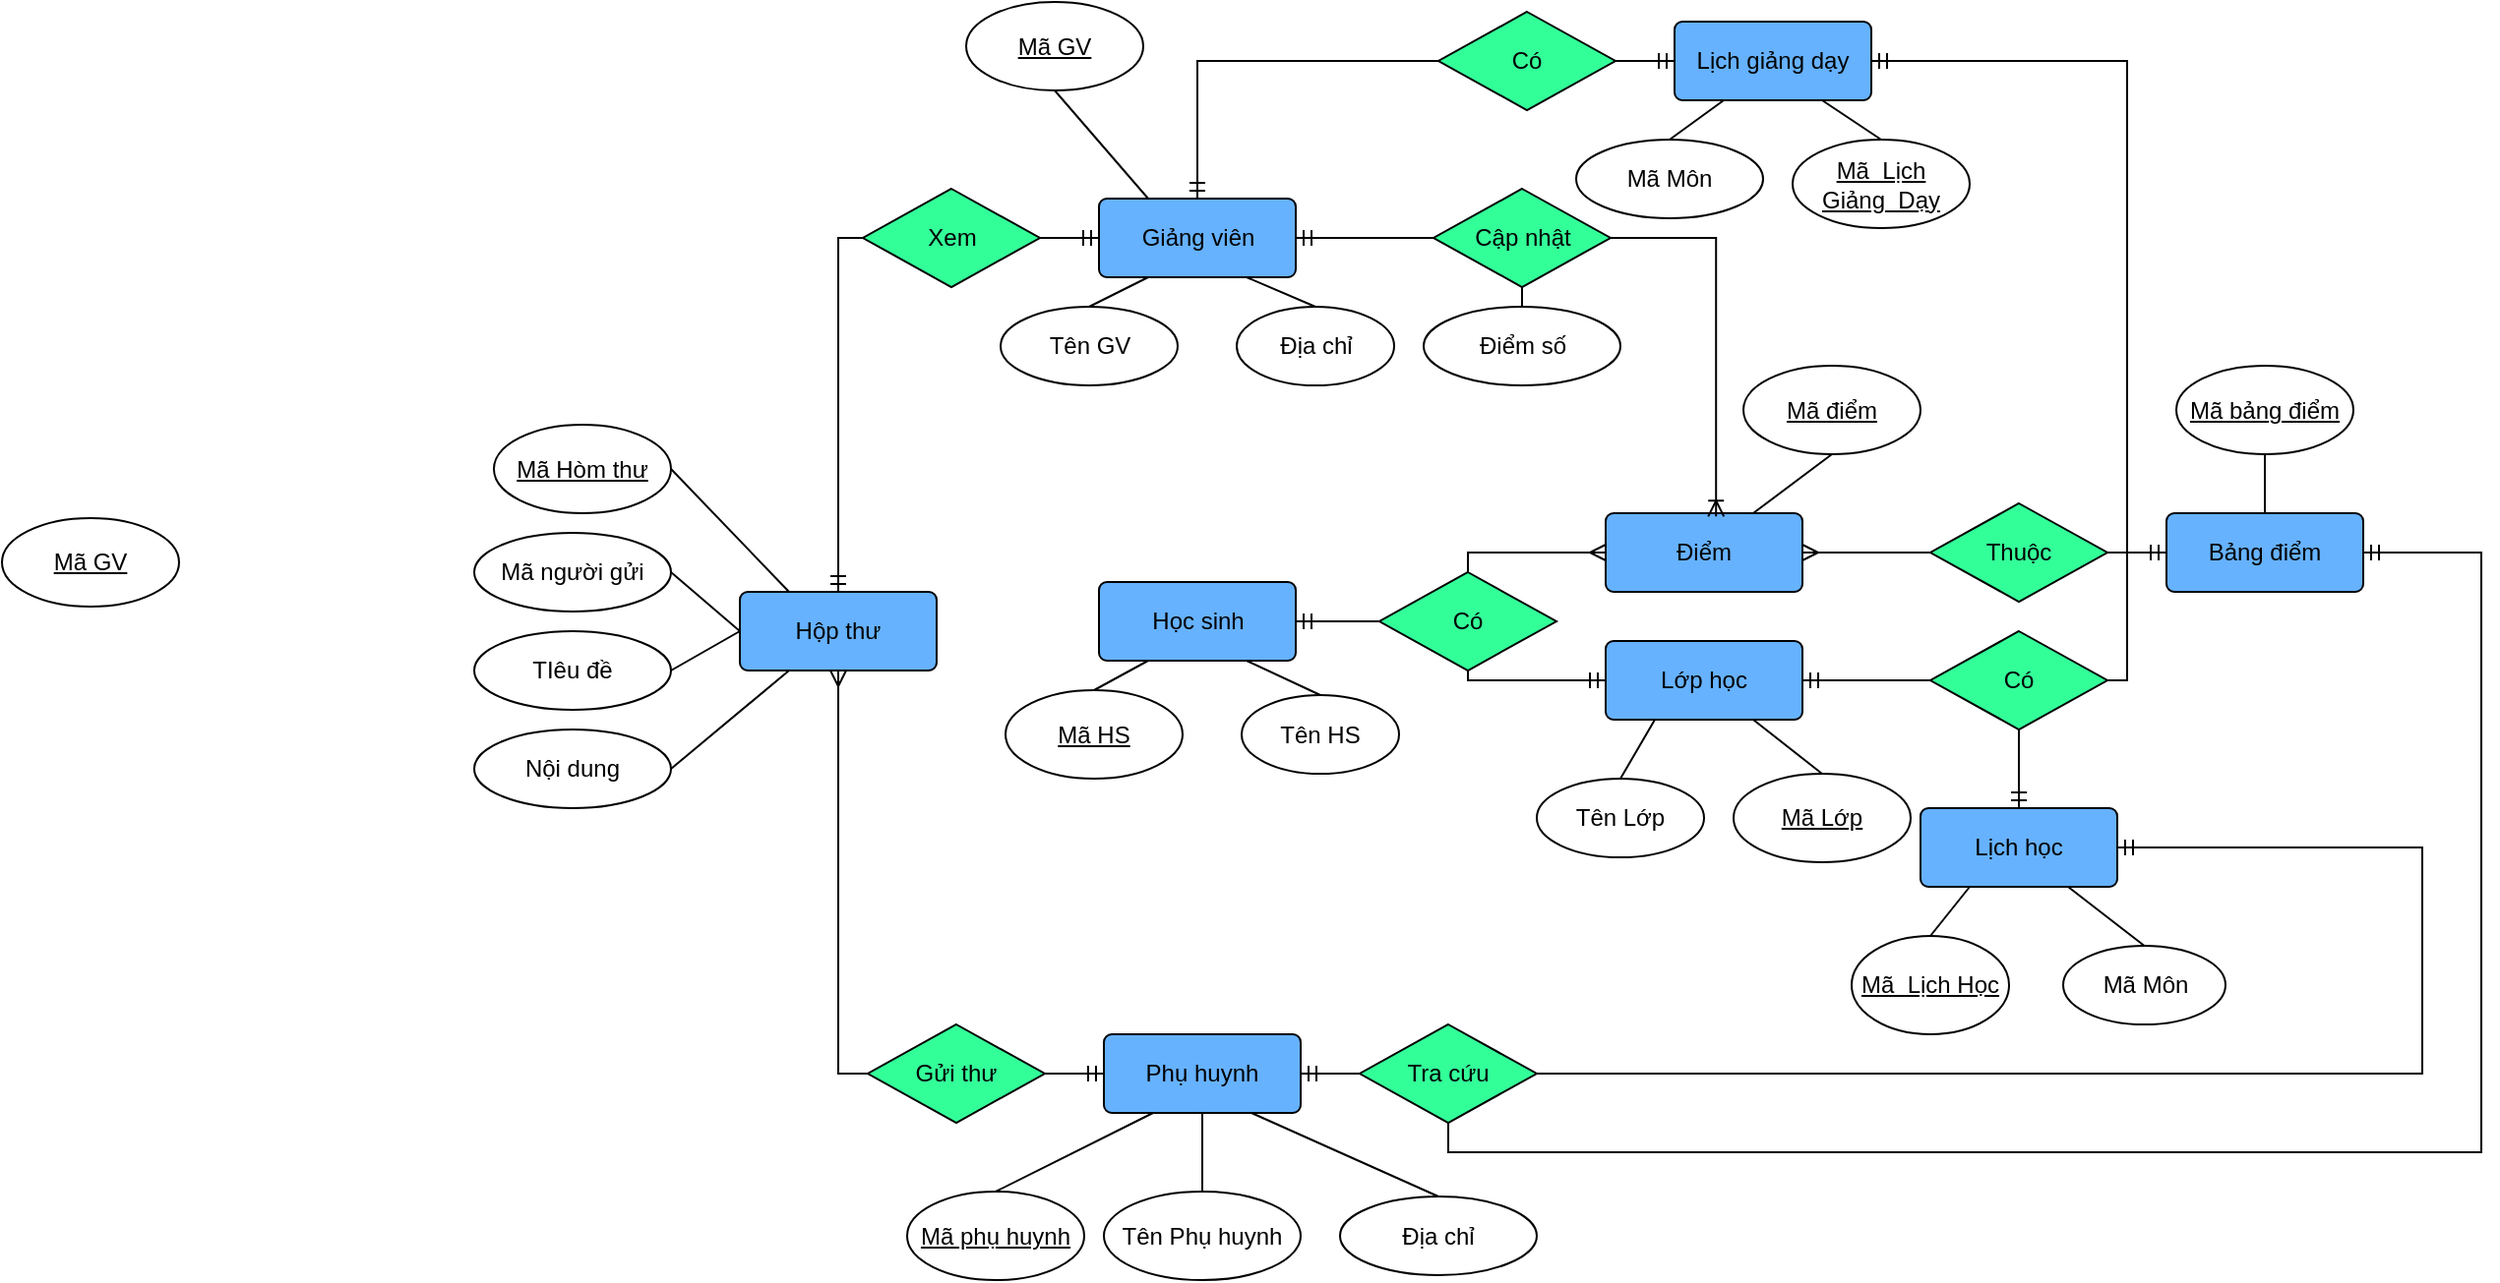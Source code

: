 <mxfile version="18.0.5" type="github">
  <diagram id="R2lEEEUBdFMjLlhIrx00" name="Page-1">
    <mxGraphModel dx="2148" dy="684" grid="1" gridSize="10" guides="1" tooltips="1" connect="1" arrows="1" fold="1" page="1" pageScale="1" pageWidth="850" pageHeight="1100" math="0" shadow="0" extFonts="Permanent Marker^https://fonts.googleapis.com/css?family=Permanent+Marker">
      <root>
        <mxCell id="0" />
        <mxCell id="1" parent="0" />
        <mxCell id="KhSIFXs5D1ar4IrCO--E-1" value="Điểm" style="rounded=1;arcSize=10;whiteSpace=wrap;html=1;align=center;fillColor=#66B2FF;" parent="1" vertex="1">
          <mxGeometry x="375" y="285" width="100" height="40" as="geometry" />
        </mxCell>
        <mxCell id="KhSIFXs5D1ar4IrCO--E-2" value="Phụ huynh" style="rounded=1;arcSize=10;whiteSpace=wrap;html=1;align=center;fillColor=#66B2FF;" parent="1" vertex="1">
          <mxGeometry x="120" y="550" width="100" height="40" as="geometry" />
        </mxCell>
        <mxCell id="KhSIFXs5D1ar4IrCO--E-3" value="Giảng viên" style="rounded=1;arcSize=10;whiteSpace=wrap;html=1;align=center;fillColor=#66B2FF;" parent="1" vertex="1">
          <mxGeometry x="117.5" y="125" width="100" height="40" as="geometry" />
        </mxCell>
        <mxCell id="KhSIFXs5D1ar4IrCO--E-4" value="Học sinh" style="rounded=1;arcSize=10;whiteSpace=wrap;html=1;align=center;fillColor=#66B2FF;" parent="1" vertex="1">
          <mxGeometry x="117.5" y="320" width="100" height="40" as="geometry" />
        </mxCell>
        <mxCell id="KhSIFXs5D1ar4IrCO--E-5" value="Hộp thư" style="rounded=1;arcSize=10;whiteSpace=wrap;html=1;align=center;fillColor=#66B2FF;" parent="1" vertex="1">
          <mxGeometry x="-65" y="325" width="100" height="40" as="geometry" />
        </mxCell>
        <mxCell id="KhSIFXs5D1ar4IrCO--E-6" value="Lớp học" style="rounded=1;arcSize=10;whiteSpace=wrap;html=1;align=center;fillColor=#66B2FF;" parent="1" vertex="1">
          <mxGeometry x="375" y="350" width="100" height="40" as="geometry" />
        </mxCell>
        <mxCell id="KhSIFXs5D1ar4IrCO--E-7" value="Lịch giảng dạy" style="rounded=1;arcSize=10;whiteSpace=wrap;html=1;align=center;fillColor=#66B2FF;" parent="1" vertex="1">
          <mxGeometry x="410" y="35" width="100" height="40" as="geometry" />
        </mxCell>
        <mxCell id="KhSIFXs5D1ar4IrCO--E-8" value="Lịch học" style="rounded=1;arcSize=10;whiteSpace=wrap;html=1;align=center;fillColor=#66B2FF;" parent="1" vertex="1">
          <mxGeometry x="535" y="435" width="100" height="40" as="geometry" />
        </mxCell>
        <mxCell id="KhSIFXs5D1ar4IrCO--E-9" value="Bảng điểm" style="rounded=1;arcSize=10;whiteSpace=wrap;html=1;align=center;fillColor=#66B2FF;" parent="1" vertex="1">
          <mxGeometry x="660" y="285" width="100" height="40" as="geometry" />
        </mxCell>
        <mxCell id="KhSIFXs5D1ar4IrCO--E-17" value="Có" style="shape=rhombus;perimeter=rhombusPerimeter;whiteSpace=wrap;html=1;align=center;fillColor=#33FF99;" parent="1" vertex="1">
          <mxGeometry x="290" y="30" width="90" height="50" as="geometry" />
        </mxCell>
        <mxCell id="KhSIFXs5D1ar4IrCO--E-18" value="" style="edgeStyle=entityRelationEdgeStyle;fontSize=12;html=1;endArrow=ERmandOne;rounded=0;entryX=0;entryY=0.5;entryDx=0;entryDy=0;" parent="1" target="KhSIFXs5D1ar4IrCO--E-7" edge="1">
          <mxGeometry width="100" height="100" relative="1" as="geometry">
            <mxPoint x="380" y="55" as="sourcePoint" />
            <mxPoint x="440" y="185" as="targetPoint" />
          </mxGeometry>
        </mxCell>
        <mxCell id="KhSIFXs5D1ar4IrCO--E-19" value="" style="edgeStyle=orthogonalEdgeStyle;fontSize=12;html=1;endArrow=ERmandOne;rounded=0;entryX=0.5;entryY=0;entryDx=0;entryDy=0;exitX=0;exitY=0.5;exitDx=0;exitDy=0;" parent="1" source="KhSIFXs5D1ar4IrCO--E-17" target="KhSIFXs5D1ar4IrCO--E-3" edge="1">
          <mxGeometry width="100" height="100" relative="1" as="geometry">
            <mxPoint x="260" y="55" as="sourcePoint" />
            <mxPoint x="220" y="55" as="targetPoint" />
          </mxGeometry>
        </mxCell>
        <mxCell id="KhSIFXs5D1ar4IrCO--E-20" value="Có" style="shape=rhombus;perimeter=rhombusPerimeter;whiteSpace=wrap;html=1;align=center;fillColor=#33FF99;" parent="1" vertex="1">
          <mxGeometry x="260" y="315" width="90" height="50" as="geometry" />
        </mxCell>
        <mxCell id="KhSIFXs5D1ar4IrCO--E-22" value="" style="edgeStyle=entityRelationEdgeStyle;fontSize=12;html=1;endArrow=ERmandOne;rounded=0;entryX=1;entryY=0.5;entryDx=0;entryDy=0;exitX=0;exitY=0.5;exitDx=0;exitDy=0;" parent="1" source="KhSIFXs5D1ar4IrCO--E-20" target="KhSIFXs5D1ar4IrCO--E-4" edge="1">
          <mxGeometry width="100" height="100" relative="1" as="geometry">
            <mxPoint x="135" y="540" as="sourcePoint" />
            <mxPoint x="235" y="440" as="targetPoint" />
          </mxGeometry>
        </mxCell>
        <mxCell id="KhSIFXs5D1ar4IrCO--E-23" value="" style="fontSize=12;html=1;endArrow=ERmany;rounded=0;entryX=0;entryY=0.5;entryDx=0;entryDy=0;exitX=0.5;exitY=0;exitDx=0;exitDy=0;edgeStyle=orthogonalEdgeStyle;" parent="1" source="KhSIFXs5D1ar4IrCO--E-20" target="KhSIFXs5D1ar4IrCO--E-1" edge="1">
          <mxGeometry width="100" height="100" relative="1" as="geometry">
            <mxPoint x="295" y="342.5" as="sourcePoint" />
            <mxPoint x="330" y="287.5" as="targetPoint" />
          </mxGeometry>
        </mxCell>
        <mxCell id="KhSIFXs5D1ar4IrCO--E-24" value="" style="edgeStyle=orthogonalEdgeStyle;fontSize=12;html=1;endArrow=ERmandOne;rounded=0;entryX=0;entryY=0.5;entryDx=0;entryDy=0;exitX=0.5;exitY=1;exitDx=0;exitDy=0;" parent="1" source="KhSIFXs5D1ar4IrCO--E-20" target="KhSIFXs5D1ar4IrCO--E-6" edge="1">
          <mxGeometry width="100" height="100" relative="1" as="geometry">
            <mxPoint x="105" y="622.5" as="sourcePoint" />
            <mxPoint x="370" y="382.5" as="targetPoint" />
            <Array as="points">
              <mxPoint x="305" y="370" />
            </Array>
          </mxGeometry>
        </mxCell>
        <mxCell id="KhSIFXs5D1ar4IrCO--E-28" value="Thuộc" style="shape=rhombus;perimeter=rhombusPerimeter;whiteSpace=wrap;html=1;align=center;fillColor=#33FF99;" parent="1" vertex="1">
          <mxGeometry x="540" y="280" width="90" height="50" as="geometry" />
        </mxCell>
        <mxCell id="KhSIFXs5D1ar4IrCO--E-30" value="" style="edgeStyle=entityRelationEdgeStyle;fontSize=12;html=1;endArrow=ERmany;rounded=0;exitX=0;exitY=0.5;exitDx=0;exitDy=0;entryX=1;entryY=0.5;entryDx=0;entryDy=0;" parent="1" source="KhSIFXs5D1ar4IrCO--E-28" target="KhSIFXs5D1ar4IrCO--E-1" edge="1">
          <mxGeometry width="100" height="100" relative="1" as="geometry">
            <mxPoint x="530" y="295" as="sourcePoint" />
            <mxPoint x="540" y="235" as="targetPoint" />
          </mxGeometry>
        </mxCell>
        <mxCell id="KhSIFXs5D1ar4IrCO--E-32" value="" style="edgeStyle=entityRelationEdgeStyle;fontSize=12;html=1;endArrow=ERmandOne;rounded=0;entryX=0;entryY=0.5;entryDx=0;entryDy=0;" parent="1" target="KhSIFXs5D1ar4IrCO--E-9" edge="1">
          <mxGeometry width="100" height="100" relative="1" as="geometry">
            <mxPoint x="630" y="305" as="sourcePoint" />
            <mxPoint x="690" y="245" as="targetPoint" />
          </mxGeometry>
        </mxCell>
        <mxCell id="KhSIFXs5D1ar4IrCO--E-33" value="Tra cứu" style="shape=rhombus;perimeter=rhombusPerimeter;whiteSpace=wrap;html=1;align=center;fillColor=#33FF99;" parent="1" vertex="1">
          <mxGeometry x="250" y="545" width="90" height="50" as="geometry" />
        </mxCell>
        <mxCell id="KhSIFXs5D1ar4IrCO--E-34" value="" style="edgeStyle=entityRelationEdgeStyle;fontSize=12;html=1;endArrow=ERmandOne;rounded=0;entryX=1;entryY=0.5;entryDx=0;entryDy=0;exitX=0;exitY=0.5;exitDx=0;exitDy=0;" parent="1" source="KhSIFXs5D1ar4IrCO--E-33" target="KhSIFXs5D1ar4IrCO--E-2" edge="1">
          <mxGeometry width="100" height="100" relative="1" as="geometry">
            <mxPoint x="260" y="510" as="sourcePoint" />
            <mxPoint x="230" y="510" as="targetPoint" />
          </mxGeometry>
        </mxCell>
        <mxCell id="KhSIFXs5D1ar4IrCO--E-35" value="" style="edgeStyle=orthogonalEdgeStyle;fontSize=12;html=1;endArrow=ERmandOne;rounded=0;exitX=0.5;exitY=1;exitDx=0;exitDy=0;entryX=1;entryY=0.5;entryDx=0;entryDy=0;" parent="1" source="KhSIFXs5D1ar4IrCO--E-33" target="KhSIFXs5D1ar4IrCO--E-9" edge="1">
          <mxGeometry width="100" height="100" relative="1" as="geometry">
            <mxPoint x="550" y="275" as="sourcePoint" />
            <mxPoint x="720" y="265" as="targetPoint" />
            <Array as="points">
              <mxPoint x="295" y="610" />
              <mxPoint x="820" y="610" />
              <mxPoint x="820" y="305" />
            </Array>
          </mxGeometry>
        </mxCell>
        <mxCell id="KhSIFXs5D1ar4IrCO--E-36" value="" style="edgeStyle=orthogonalEdgeStyle;fontSize=12;html=1;endArrow=ERmandOne;rounded=0;entryX=1;entryY=0.5;entryDx=0;entryDy=0;exitX=1;exitY=0.5;exitDx=0;exitDy=0;" parent="1" source="KhSIFXs5D1ar4IrCO--E-33" target="KhSIFXs5D1ar4IrCO--E-8" edge="1">
          <mxGeometry width="100" height="100" relative="1" as="geometry">
            <mxPoint x="295" y="550" as="sourcePoint" />
            <mxPoint x="570" y="490" as="targetPoint" />
            <Array as="points">
              <mxPoint x="790" y="570" />
              <mxPoint x="790" y="455" />
            </Array>
          </mxGeometry>
        </mxCell>
        <mxCell id="KhSIFXs5D1ar4IrCO--E-37" value="Xem" style="shape=rhombus;perimeter=rhombusPerimeter;whiteSpace=wrap;html=1;align=center;fillColor=#33FF99;" parent="1" vertex="1">
          <mxGeometry x="-2.5" y="120" width="90" height="50" as="geometry" />
        </mxCell>
        <mxCell id="KhSIFXs5D1ar4IrCO--E-38" value="Gửi thư" style="shape=rhombus;perimeter=rhombusPerimeter;whiteSpace=wrap;html=1;align=center;fillColor=#33FF99;" parent="1" vertex="1">
          <mxGeometry y="545" width="90" height="50" as="geometry" />
        </mxCell>
        <mxCell id="KhSIFXs5D1ar4IrCO--E-39" value="" style="edgeStyle=entityRelationEdgeStyle;fontSize=12;html=1;endArrow=ERmandOne;rounded=0;exitX=1;exitY=0.5;exitDx=0;exitDy=0;" parent="1" source="KhSIFXs5D1ar4IrCO--E-37" edge="1">
          <mxGeometry width="100" height="100" relative="1" as="geometry">
            <mxPoint x="97.5" y="145" as="sourcePoint" />
            <mxPoint x="117.5" y="145" as="targetPoint" />
          </mxGeometry>
        </mxCell>
        <mxCell id="KhSIFXs5D1ar4IrCO--E-40" value="" style="edgeStyle=entityRelationEdgeStyle;fontSize=12;html=1;endArrow=ERmandOne;rounded=0;entryX=0;entryY=0.5;entryDx=0;entryDy=0;exitX=1;exitY=0.5;exitDx=0;exitDy=0;" parent="1" source="KhSIFXs5D1ar4IrCO--E-38" target="KhSIFXs5D1ar4IrCO--E-2" edge="1">
          <mxGeometry width="100" height="100" relative="1" as="geometry">
            <mxPoint x="-80" y="790" as="sourcePoint" />
            <mxPoint x="20" y="690" as="targetPoint" />
          </mxGeometry>
        </mxCell>
        <mxCell id="KhSIFXs5D1ar4IrCO--E-41" value="" style="edgeStyle=orthogonalEdgeStyle;fontSize=12;html=1;endArrow=ERmany;rounded=0;entryX=0.5;entryY=1;entryDx=0;entryDy=0;exitX=0;exitY=0.5;exitDx=0;exitDy=0;" parent="1" source="KhSIFXs5D1ar4IrCO--E-38" target="KhSIFXs5D1ar4IrCO--E-5" edge="1">
          <mxGeometry width="100" height="100" relative="1" as="geometry">
            <mxPoint x="-50" y="810" as="sourcePoint" />
            <mxPoint x="50" y="710" as="targetPoint" />
          </mxGeometry>
        </mxCell>
        <mxCell id="KhSIFXs5D1ar4IrCO--E-42" value="" style="edgeStyle=orthogonalEdgeStyle;fontSize=12;html=1;endArrow=ERmandOne;rounded=0;entryX=0.5;entryY=0;entryDx=0;entryDy=0;exitX=0;exitY=0.5;exitDx=0;exitDy=0;" parent="1" source="KhSIFXs5D1ar4IrCO--E-37" target="KhSIFXs5D1ar4IrCO--E-5" edge="1">
          <mxGeometry width="100" height="100" relative="1" as="geometry">
            <mxPoint x="-170" y="240" as="sourcePoint" />
            <mxPoint x="-70" y="140" as="targetPoint" />
          </mxGeometry>
        </mxCell>
        <mxCell id="KhSIFXs5D1ar4IrCO--E-43" value="Cập nhật" style="shape=rhombus;perimeter=rhombusPerimeter;whiteSpace=wrap;html=1;align=center;fillColor=#33FF99;" parent="1" vertex="1">
          <mxGeometry x="287.5" y="120" width="90" height="50" as="geometry" />
        </mxCell>
        <mxCell id="KhSIFXs5D1ar4IrCO--E-44" value="" style="edgeStyle=entityRelationEdgeStyle;fontSize=12;html=1;endArrow=ERmandOne;rounded=0;entryX=1;entryY=0.5;entryDx=0;entryDy=0;exitX=0;exitY=0.5;exitDx=0;exitDy=0;" parent="1" source="KhSIFXs5D1ar4IrCO--E-43" target="KhSIFXs5D1ar4IrCO--E-3" edge="1">
          <mxGeometry width="100" height="100" relative="1" as="geometry">
            <mxPoint x="257.5" y="145" as="sourcePoint" />
            <mxPoint x="567.5" y="150" as="targetPoint" />
          </mxGeometry>
        </mxCell>
        <mxCell id="KhSIFXs5D1ar4IrCO--E-45" value="" style="edgeStyle=orthogonalEdgeStyle;fontSize=12;html=1;endArrow=ERoneToMany;rounded=0;exitX=1;exitY=0.5;exitDx=0;exitDy=0;entryX=0.561;entryY=0.042;entryDx=0;entryDy=0;entryPerimeter=0;" parent="1" source="KhSIFXs5D1ar4IrCO--E-43" target="KhSIFXs5D1ar4IrCO--E-1" edge="1">
          <mxGeometry width="100" height="100" relative="1" as="geometry">
            <mxPoint x="500" y="220" as="sourcePoint" />
            <mxPoint x="600" y="120" as="targetPoint" />
          </mxGeometry>
        </mxCell>
        <mxCell id="ePOtAiBUWgzQDEc9RO8Q-2" value="Mã GV" style="ellipse;whiteSpace=wrap;html=1;align=center;fontStyle=4;" parent="1" vertex="1">
          <mxGeometry x="50" y="25" width="90" height="45" as="geometry" />
        </mxCell>
        <mxCell id="ePOtAiBUWgzQDEc9RO8Q-3" value="Tên Phụ huynh&lt;span style=&quot;color: rgba(0, 0, 0, 0); font-family: monospace; font-size: 0px; text-align: start;&quot;&gt;%3CmxGraphModel%3E%3Croot%3E%3CmxCell%20id%3D%220%22%2F%3E%3CmxCell%20id%3D%221%22%20parent%3D%220%22%2F%3E%3CmxCell%20id%3D%222%22%20value%3D%22M%C3%A3%20GV%22%20style%3D%22ellipse%3BwhiteSpace%3Dwrap%3Bhtml%3D1%3Balign%3Dcenter%3BfontStyle%3D4%3B%22%20vertex%3D%221%22%20parent%3D%221%22%3E%3CmxGeometry%20x%3D%2240%22%20y%3D%2215%22%20width%3D%2290%22%20height%3D%2245%22%20as%3D%22geometry%22%2F%3E%3C%2FmxCell%3E%3C%2Froot%3E%3C%2FmxGraphModel&lt;/span&gt;" style="ellipse;whiteSpace=wrap;html=1;align=center;" parent="1" vertex="1">
          <mxGeometry x="120" y="630" width="100" height="45" as="geometry" />
        </mxCell>
        <mxCell id="ePOtAiBUWgzQDEc9RO8Q-4" value="Mã phụ huynh" style="ellipse;whiteSpace=wrap;html=1;align=center;fontStyle=4;" parent="1" vertex="1">
          <mxGeometry x="20" y="630" width="90" height="45" as="geometry" />
        </mxCell>
        <mxCell id="ePOtAiBUWgzQDEc9RO8Q-5" value="Tên GV&lt;span style=&quot;color: rgba(0, 0, 0, 0); font-family: monospace; font-size: 0px; text-align: start;&quot;&gt;%3CmxGraphModel%3E%3Croot%3E%3CmxCell%20id%3D%220%22%2F%3E%3CmxCell%20id%3D%221%22%20parent%3D%220%22%2F%3E%3CmxCell%20id%3D%222%22%20value%3D%22M%C3%A3%20GV%22%20style%3D%22ellipse%3BwhiteSpace%3Dwrap%3Bhtml%3D1%3Balign%3Dcenter%3BfontStyle%3D4%3B%22%20vertex%3D%221%22%20parent%3D%221%22%3E%3CmxGeometry%20x%3D%2240%22%20y%3D%2215%22%20width%3D%2290%22%20height%3D%2245%22%20as%3D%22geometry%22%2F%3E%3C%2FmxCell%3E%3C%2Froot%3E%3C%2FmxGraphModel%3E&lt;/span&gt;" style="ellipse;whiteSpace=wrap;html=1;align=center;" parent="1" vertex="1">
          <mxGeometry x="67.5" y="180" width="90" height="40" as="geometry" />
        </mxCell>
        <mxCell id="ePOtAiBUWgzQDEc9RO8Q-6" value="Địa chỉ" style="ellipse;whiteSpace=wrap;html=1;align=center;" parent="1" vertex="1">
          <mxGeometry x="187.5" y="180" width="80" height="40" as="geometry" />
        </mxCell>
        <mxCell id="ePOtAiBUWgzQDEc9RO8Q-7" value="" style="endArrow=none;html=1;rounded=0;exitX=0.5;exitY=1;exitDx=0;exitDy=0;entryX=0.25;entryY=0;entryDx=0;entryDy=0;" parent="1" source="ePOtAiBUWgzQDEc9RO8Q-2" target="KhSIFXs5D1ar4IrCO--E-3" edge="1">
          <mxGeometry relative="1" as="geometry">
            <mxPoint x="-230" y="130" as="sourcePoint" />
            <mxPoint x="-70" y="130" as="targetPoint" />
          </mxGeometry>
        </mxCell>
        <mxCell id="ePOtAiBUWgzQDEc9RO8Q-8" value="" style="endArrow=none;html=1;rounded=0;exitX=0.5;exitY=0;exitDx=0;exitDy=0;entryX=0.25;entryY=1;entryDx=0;entryDy=0;" parent="1" source="ePOtAiBUWgzQDEc9RO8Q-5" target="KhSIFXs5D1ar4IrCO--E-3" edge="1">
          <mxGeometry relative="1" as="geometry">
            <mxPoint x="102.5" y="100" as="sourcePoint" />
            <mxPoint x="152.5" y="135" as="targetPoint" />
          </mxGeometry>
        </mxCell>
        <mxCell id="ePOtAiBUWgzQDEc9RO8Q-9" value="" style="endArrow=none;html=1;rounded=0;exitX=0.5;exitY=0;exitDx=0;exitDy=0;entryX=0.75;entryY=1;entryDx=0;entryDy=0;" parent="1" source="ePOtAiBUWgzQDEc9RO8Q-6" target="KhSIFXs5D1ar4IrCO--E-3" edge="1">
          <mxGeometry relative="1" as="geometry">
            <mxPoint x="122.5" y="200" as="sourcePoint" />
            <mxPoint x="152.5" y="175" as="targetPoint" />
          </mxGeometry>
        </mxCell>
        <mxCell id="ePOtAiBUWgzQDEc9RO8Q-10" value="Mã HS" style="ellipse;whiteSpace=wrap;html=1;align=center;fontStyle=4;" parent="1" vertex="1">
          <mxGeometry x="70" y="375" width="90" height="45" as="geometry" />
        </mxCell>
        <mxCell id="ePOtAiBUWgzQDEc9RO8Q-12" value="Tên HS" style="ellipse;whiteSpace=wrap;html=1;align=center;" parent="1" vertex="1">
          <mxGeometry x="190" y="377.5" width="80" height="40" as="geometry" />
        </mxCell>
        <mxCell id="ePOtAiBUWgzQDEc9RO8Q-15" value="" style="endArrow=none;html=1;rounded=0;entryX=0.25;entryY=1;entryDx=0;entryDy=0;exitX=0.5;exitY=0;exitDx=0;exitDy=0;" parent="1" source="ePOtAiBUWgzQDEc9RO8Q-10" target="KhSIFXs5D1ar4IrCO--E-4" edge="1">
          <mxGeometry width="50" height="50" relative="1" as="geometry">
            <mxPoint x="20" y="620" as="sourcePoint" />
            <mxPoint x="70" y="570" as="targetPoint" />
          </mxGeometry>
        </mxCell>
        <mxCell id="ePOtAiBUWgzQDEc9RO8Q-16" value="" style="endArrow=none;html=1;rounded=0;entryX=0.75;entryY=1;entryDx=0;entryDy=0;exitX=0.5;exitY=0;exitDx=0;exitDy=0;" parent="1" source="ePOtAiBUWgzQDEc9RO8Q-12" target="KhSIFXs5D1ar4IrCO--E-4" edge="1">
          <mxGeometry width="50" height="50" relative="1" as="geometry">
            <mxPoint x="105" y="482.5" as="sourcePoint" />
            <mxPoint x="165" y="440" as="targetPoint" />
          </mxGeometry>
        </mxCell>
        <mxCell id="ePOtAiBUWgzQDEc9RO8Q-18" value="Mã GV" style="ellipse;whiteSpace=wrap;html=1;align=center;fontStyle=4;" parent="1" vertex="1">
          <mxGeometry x="-440" y="287.5" width="90" height="45" as="geometry" />
        </mxCell>
        <mxCell id="ePOtAiBUWgzQDEc9RO8Q-19" value="Địa chỉ" style="ellipse;whiteSpace=wrap;html=1;align=center;" parent="1" vertex="1">
          <mxGeometry x="240" y="632.5" width="100" height="40" as="geometry" />
        </mxCell>
        <mxCell id="ePOtAiBUWgzQDEc9RO8Q-20" value="" style="endArrow=none;html=1;rounded=0;entryX=0.75;entryY=1;entryDx=0;entryDy=0;exitX=0.5;exitY=0;exitDx=0;exitDy=0;" parent="1" source="ePOtAiBUWgzQDEc9RO8Q-19" target="KhSIFXs5D1ar4IrCO--E-2" edge="1">
          <mxGeometry width="50" height="50" relative="1" as="geometry">
            <mxPoint x="-20" y="755" as="sourcePoint" />
            <mxPoint x="30" y="705" as="targetPoint" />
          </mxGeometry>
        </mxCell>
        <mxCell id="ePOtAiBUWgzQDEc9RO8Q-21" value="" style="endArrow=none;html=1;rounded=0;entryX=0.5;entryY=1;entryDx=0;entryDy=0;exitX=0.5;exitY=0;exitDx=0;exitDy=0;" parent="1" source="ePOtAiBUWgzQDEc9RO8Q-3" target="KhSIFXs5D1ar4IrCO--E-2" edge="1">
          <mxGeometry width="50" height="50" relative="1" as="geometry">
            <mxPoint x="-140" y="765" as="sourcePoint" />
            <mxPoint x="-90" y="715" as="targetPoint" />
          </mxGeometry>
        </mxCell>
        <mxCell id="ePOtAiBUWgzQDEc9RO8Q-22" value="" style="endArrow=none;html=1;rounded=0;entryX=0.5;entryY=0;entryDx=0;entryDy=0;exitX=0.25;exitY=1;exitDx=0;exitDy=0;" parent="1" source="KhSIFXs5D1ar4IrCO--E-2" target="ePOtAiBUWgzQDEc9RO8Q-4" edge="1">
          <mxGeometry width="50" height="50" relative="1" as="geometry">
            <mxPoint x="-130" y="775" as="sourcePoint" />
            <mxPoint x="-80" y="725" as="targetPoint" />
          </mxGeometry>
        </mxCell>
        <mxCell id="ePOtAiBUWgzQDEc9RO8Q-23" value="Nội dung" style="ellipse;whiteSpace=wrap;html=1;align=center;" parent="1" vertex="1">
          <mxGeometry x="-200" y="395" width="100" height="40" as="geometry" />
        </mxCell>
        <mxCell id="ePOtAiBUWgzQDEc9RO8Q-24" value="TIêu đề" style="ellipse;whiteSpace=wrap;html=1;align=center;" parent="1" vertex="1">
          <mxGeometry x="-200" y="345" width="100" height="40" as="geometry" />
        </mxCell>
        <mxCell id="ePOtAiBUWgzQDEc9RO8Q-25" value="Mã người gửi" style="ellipse;whiteSpace=wrap;html=1;align=center;" parent="1" vertex="1">
          <mxGeometry x="-200" y="295" width="100" height="40" as="geometry" />
        </mxCell>
        <mxCell id="ePOtAiBUWgzQDEc9RO8Q-26" value="Mã Hòm thư" style="ellipse;whiteSpace=wrap;html=1;align=center;fontStyle=4;" parent="1" vertex="1">
          <mxGeometry x="-190" y="240" width="90" height="45" as="geometry" />
        </mxCell>
        <mxCell id="ePOtAiBUWgzQDEc9RO8Q-27" value="" style="endArrow=none;html=1;rounded=0;entryX=1;entryY=0.5;entryDx=0;entryDy=0;exitX=0.25;exitY=0;exitDx=0;exitDy=0;" parent="1" source="KhSIFXs5D1ar4IrCO--E-5" target="ePOtAiBUWgzQDEc9RO8Q-26" edge="1">
          <mxGeometry width="50" height="50" relative="1" as="geometry">
            <mxPoint x="-95" y="455" as="sourcePoint" />
            <mxPoint x="-45" y="405" as="targetPoint" />
          </mxGeometry>
        </mxCell>
        <mxCell id="ePOtAiBUWgzQDEc9RO8Q-28" value="" style="endArrow=none;html=1;rounded=0;entryX=0.25;entryY=1;entryDx=0;entryDy=0;exitX=1;exitY=0.5;exitDx=0;exitDy=0;" parent="1" source="ePOtAiBUWgzQDEc9RO8Q-23" target="KhSIFXs5D1ar4IrCO--E-5" edge="1">
          <mxGeometry width="50" height="50" relative="1" as="geometry">
            <mxPoint x="-85" y="485" as="sourcePoint" />
            <mxPoint x="-35" y="435" as="targetPoint" />
          </mxGeometry>
        </mxCell>
        <mxCell id="ePOtAiBUWgzQDEc9RO8Q-29" value="" style="endArrow=none;html=1;rounded=0;exitX=1;exitY=0.5;exitDx=0;exitDy=0;entryX=0;entryY=0.5;entryDx=0;entryDy=0;" parent="1" source="ePOtAiBUWgzQDEc9RO8Q-24" target="KhSIFXs5D1ar4IrCO--E-5" edge="1">
          <mxGeometry width="50" height="50" relative="1" as="geometry">
            <mxPoint x="-335" y="425" as="sourcePoint" />
            <mxPoint x="-65" y="355" as="targetPoint" />
          </mxGeometry>
        </mxCell>
        <mxCell id="ePOtAiBUWgzQDEc9RO8Q-30" value="" style="endArrow=none;html=1;rounded=0;entryX=0;entryY=0.5;entryDx=0;entryDy=0;exitX=1;exitY=0.5;exitDx=0;exitDy=0;" parent="1" source="ePOtAiBUWgzQDEc9RO8Q-25" target="KhSIFXs5D1ar4IrCO--E-5" edge="1">
          <mxGeometry width="50" height="50" relative="1" as="geometry">
            <mxPoint x="-325" y="435" as="sourcePoint" />
            <mxPoint x="-275" y="385" as="targetPoint" />
          </mxGeometry>
        </mxCell>
        <mxCell id="ePOtAiBUWgzQDEc9RO8Q-32" style="edgeStyle=orthogonalEdgeStyle;rounded=0;orthogonalLoop=1;jettySize=auto;html=1;exitX=0.5;exitY=1;exitDx=0;exitDy=0;" parent="1" source="ePOtAiBUWgzQDEc9RO8Q-23" target="ePOtAiBUWgzQDEc9RO8Q-23" edge="1">
          <mxGeometry relative="1" as="geometry" />
        </mxCell>
        <mxCell id="ePOtAiBUWgzQDEc9RO8Q-33" value="Điểm số" style="ellipse;whiteSpace=wrap;html=1;align=center;" parent="1" vertex="1">
          <mxGeometry x="282.5" y="180" width="100" height="40" as="geometry" />
        </mxCell>
        <mxCell id="ePOtAiBUWgzQDEc9RO8Q-34" value="" style="endArrow=none;html=1;rounded=0;entryX=0.5;entryY=1;entryDx=0;entryDy=0;exitX=0.5;exitY=0;exitDx=0;exitDy=0;" parent="1" source="ePOtAiBUWgzQDEc9RO8Q-33" target="KhSIFXs5D1ar4IrCO--E-43" edge="1">
          <mxGeometry width="50" height="50" relative="1" as="geometry">
            <mxPoint x="567.5" y="180" as="sourcePoint" />
            <mxPoint x="617.5" y="130" as="targetPoint" />
          </mxGeometry>
        </mxCell>
        <mxCell id="ePOtAiBUWgzQDEc9RO8Q-36" value="Mã điểm" style="ellipse;whiteSpace=wrap;html=1;align=center;fontStyle=4;" parent="1" vertex="1">
          <mxGeometry x="445" y="210" width="90" height="45" as="geometry" />
        </mxCell>
        <mxCell id="ePOtAiBUWgzQDEc9RO8Q-37" value="" style="endArrow=none;html=1;rounded=0;exitX=0.75;exitY=0;exitDx=0;exitDy=0;entryX=0.5;entryY=1;entryDx=0;entryDy=0;" parent="1" source="KhSIFXs5D1ar4IrCO--E-1" target="ePOtAiBUWgzQDEc9RO8Q-36" edge="1">
          <mxGeometry width="50" height="50" relative="1" as="geometry">
            <mxPoint x="560" y="110" as="sourcePoint" />
            <mxPoint x="610" y="60" as="targetPoint" />
          </mxGeometry>
        </mxCell>
        <mxCell id="m92qogi524O14ZuCxTjD-1" value="Mã&amp;nbsp; Lịch &lt;br&gt;Giảng&amp;nbsp; Dạy" style="ellipse;whiteSpace=wrap;html=1;align=center;fontStyle=4;" vertex="1" parent="1">
          <mxGeometry x="470" y="95" width="90" height="45" as="geometry" />
        </mxCell>
        <mxCell id="m92qogi524O14ZuCxTjD-3" value="Mã&amp;nbsp;&lt;span style=&quot;color: rgba(0, 0, 0, 0); font-family: monospace; font-size: 0px; text-align: start;&quot;&gt;%3CmxGraphModel%3E%3Croot%3E%3CmxCell%20id%3D%220%22%2F%3E%3CmxCell%20id%3D%221%22%20parent%3D%220%22%2F%3E%3CmxCell%20id%3D%222%22%20value%3D%22T%C3%AAn%20HS%22%20style%3D%22ellipse%3BwhiteSpace%3Dwrap%3Bhtml%3D1%3Balign%3Dcenter%3B%22%20vertex%3D%221%22%20parent%3D%221%22%3E%3CmxGeometry%20x%3D%22230%22%20y%3D%22467.5%22%20width%3D%2280%22%20height%3D%2240%22%20as%3D%22geometry%22%2F%3E%3C%2FmxCell%3E%3C%2Froot%3E%3C%2FmxGraphModel%3E&amp;nbsp;&amp;nbsp;&lt;/span&gt;Môn" style="ellipse;whiteSpace=wrap;html=1;align=center;" vertex="1" parent="1">
          <mxGeometry x="360" y="95" width="95" height="40" as="geometry" />
        </mxCell>
        <mxCell id="m92qogi524O14ZuCxTjD-5" value="" style="endArrow=none;html=1;rounded=0;exitX=0.75;exitY=1;exitDx=0;exitDy=0;entryX=0.5;entryY=0;entryDx=0;entryDy=0;" edge="1" parent="1" source="KhSIFXs5D1ar4IrCO--E-7" target="m92qogi524O14ZuCxTjD-1">
          <mxGeometry width="50" height="50" relative="1" as="geometry">
            <mxPoint x="440" y="-20" as="sourcePoint" />
            <mxPoint x="490" y="-70" as="targetPoint" />
          </mxGeometry>
        </mxCell>
        <mxCell id="m92qogi524O14ZuCxTjD-7" value="" style="endArrow=none;html=1;rounded=0;entryX=0.5;entryY=0;entryDx=0;entryDy=0;exitX=0.25;exitY=1;exitDx=0;exitDy=0;" edge="1" parent="1" source="KhSIFXs5D1ar4IrCO--E-7" target="m92qogi524O14ZuCxTjD-3">
          <mxGeometry width="50" height="50" relative="1" as="geometry">
            <mxPoint x="410" y="190" as="sourcePoint" />
            <mxPoint x="460" y="140" as="targetPoint" />
          </mxGeometry>
        </mxCell>
        <mxCell id="m92qogi524O14ZuCxTjD-8" value="Mã Lớp" style="ellipse;whiteSpace=wrap;html=1;align=center;fontStyle=4;" vertex="1" parent="1">
          <mxGeometry x="440" y="417.5" width="90" height="45" as="geometry" />
        </mxCell>
        <mxCell id="m92qogi524O14ZuCxTjD-9" value="Tên Lớp" style="ellipse;whiteSpace=wrap;html=1;align=center;" vertex="1" parent="1">
          <mxGeometry x="340" y="420" width="85" height="40" as="geometry" />
        </mxCell>
        <mxCell id="m92qogi524O14ZuCxTjD-10" value="" style="endArrow=none;html=1;rounded=0;entryX=0.5;entryY=0;entryDx=0;entryDy=0;exitX=0.75;exitY=1;exitDx=0;exitDy=0;" edge="1" parent="1" source="KhSIFXs5D1ar4IrCO--E-6" target="m92qogi524O14ZuCxTjD-8">
          <mxGeometry width="50" height="50" relative="1" as="geometry">
            <mxPoint x="430" y="430" as="sourcePoint" />
            <mxPoint x="530.0" y="247.5" as="targetPoint" />
          </mxGeometry>
        </mxCell>
        <mxCell id="m92qogi524O14ZuCxTjD-11" value="" style="endArrow=none;html=1;rounded=0;exitX=0.25;exitY=1;exitDx=0;exitDy=0;entryX=0.5;entryY=0;entryDx=0;entryDy=0;" edge="1" parent="1" source="KhSIFXs5D1ar4IrCO--E-6" target="m92qogi524O14ZuCxTjD-9">
          <mxGeometry width="50" height="50" relative="1" as="geometry">
            <mxPoint x="495" y="390" as="sourcePoint" />
            <mxPoint x="520.0" y="367.5" as="targetPoint" />
          </mxGeometry>
        </mxCell>
        <mxCell id="m92qogi524O14ZuCxTjD-14" value="Mã&amp;nbsp; Lịch Học" style="ellipse;whiteSpace=wrap;html=1;align=center;fontStyle=4;" vertex="1" parent="1">
          <mxGeometry x="500" y="500" width="80" height="50" as="geometry" />
        </mxCell>
        <mxCell id="m92qogi524O14ZuCxTjD-15" value="Mã&amp;nbsp;&lt;span style=&quot;color: rgba(0, 0, 0, 0); font-family: monospace; font-size: 0px; text-align: start;&quot;&gt;%3CmxGraphModel%3E%3Croot%3E%3CmxCell%20id%3D%220%22%2F%3E%3CmxCell%20id%3D%221%22%20parent%3D%220%22%2F%3E%3CmxCell%20id%3D%222%22%20value%3D%22T%C3%AAn%20HS%22%20style%3D%22ellipse%3BwhiteSpace%3Dwrap%3Bhtml%3D1%3Balign%3Dcenter%3B%22%20vertex%3D%221%22%20parent%3D%221%22%3E%3CmxGeometry%20x%3D%22230%22%20y%3D%22467.5%22%20width%3D%2280%22%20height%3D%2240%22%20as%3D%22geometry%22%2F%3E%3C%2FmxCell%3E%3C%2Froot%3E%3C%2FmxGraphModel%3E&amp;nbsp;&amp;nbsp;&lt;/span&gt;Môn" style="ellipse;whiteSpace=wrap;html=1;align=center;" vertex="1" parent="1">
          <mxGeometry x="607.5" y="505" width="82.5" height="40" as="geometry" />
        </mxCell>
        <mxCell id="m92qogi524O14ZuCxTjD-16" value="Có" style="shape=rhombus;perimeter=rhombusPerimeter;whiteSpace=wrap;html=1;align=center;fillColor=#33FF99;" vertex="1" parent="1">
          <mxGeometry x="540" y="345" width="90" height="50" as="geometry" />
        </mxCell>
        <mxCell id="m92qogi524O14ZuCxTjD-22" value="" style="fontSize=12;html=1;endArrow=ERmandOne;rounded=0;exitX=0;exitY=0.5;exitDx=0;exitDy=0;entryX=1;entryY=0.5;entryDx=0;entryDy=0;" edge="1" parent="1" source="m92qogi524O14ZuCxTjD-16" target="KhSIFXs5D1ar4IrCO--E-6">
          <mxGeometry width="100" height="100" relative="1" as="geometry">
            <mxPoint x="260" y="600" as="sourcePoint" />
            <mxPoint x="360" y="500" as="targetPoint" />
          </mxGeometry>
        </mxCell>
        <mxCell id="m92qogi524O14ZuCxTjD-23" value="" style="fontSize=12;html=1;endArrow=ERmandOne;rounded=0;entryX=0.5;entryY=0;entryDx=0;entryDy=0;exitX=0.5;exitY=1;exitDx=0;exitDy=0;" edge="1" parent="1" source="m92qogi524O14ZuCxTjD-16" target="KhSIFXs5D1ar4IrCO--E-8">
          <mxGeometry width="100" height="100" relative="1" as="geometry">
            <mxPoint x="585" y="590" as="sourcePoint" />
            <mxPoint x="685" y="490" as="targetPoint" />
          </mxGeometry>
        </mxCell>
        <mxCell id="m92qogi524O14ZuCxTjD-24" value="" style="endArrow=none;html=1;rounded=0;entryX=0.25;entryY=1;entryDx=0;entryDy=0;exitX=0.5;exitY=0;exitDx=0;exitDy=0;" edge="1" parent="1" source="m92qogi524O14ZuCxTjD-14" target="KhSIFXs5D1ar4IrCO--E-8">
          <mxGeometry relative="1" as="geometry">
            <mxPoint x="355" y="435" as="sourcePoint" />
            <mxPoint x="515" y="435" as="targetPoint" />
          </mxGeometry>
        </mxCell>
        <mxCell id="m92qogi524O14ZuCxTjD-25" value="" style="endArrow=none;html=1;rounded=0;entryX=0.75;entryY=1;entryDx=0;entryDy=0;exitX=0.5;exitY=0;exitDx=0;exitDy=0;" edge="1" parent="1" source="m92qogi524O14ZuCxTjD-15" target="KhSIFXs5D1ar4IrCO--E-8">
          <mxGeometry relative="1" as="geometry">
            <mxPoint x="680" y="485" as="sourcePoint" />
            <mxPoint x="695" y="475" as="targetPoint" />
          </mxGeometry>
        </mxCell>
        <mxCell id="m92qogi524O14ZuCxTjD-29" value="" style="edgeStyle=orthogonalEdgeStyle;fontSize=12;html=1;endArrow=ERmandOne;rounded=0;entryX=1;entryY=0.5;entryDx=0;entryDy=0;exitX=1;exitY=0.5;exitDx=0;exitDy=0;" edge="1" parent="1" source="m92qogi524O14ZuCxTjD-16" target="KhSIFXs5D1ar4IrCO--E-7">
          <mxGeometry width="100" height="100" relative="1" as="geometry">
            <mxPoint x="640" y="200" as="sourcePoint" />
            <mxPoint x="740" y="100" as="targetPoint" />
          </mxGeometry>
        </mxCell>
        <mxCell id="m92qogi524O14ZuCxTjD-31" value="Mã bảng điểm" style="ellipse;whiteSpace=wrap;html=1;align=center;fontStyle=4;" vertex="1" parent="1">
          <mxGeometry x="665" y="210" width="90" height="45" as="geometry" />
        </mxCell>
        <mxCell id="m92qogi524O14ZuCxTjD-32" value="" style="endArrow=none;html=1;rounded=0;exitX=0.5;exitY=0;exitDx=0;exitDy=0;entryX=0.5;entryY=1;entryDx=0;entryDy=0;" edge="1" parent="1" source="KhSIFXs5D1ar4IrCO--E-9" target="m92qogi524O14ZuCxTjD-31">
          <mxGeometry relative="1" as="geometry">
            <mxPoint x="690" y="180" as="sourcePoint" />
            <mxPoint x="850" y="180" as="targetPoint" />
          </mxGeometry>
        </mxCell>
      </root>
    </mxGraphModel>
  </diagram>
</mxfile>

